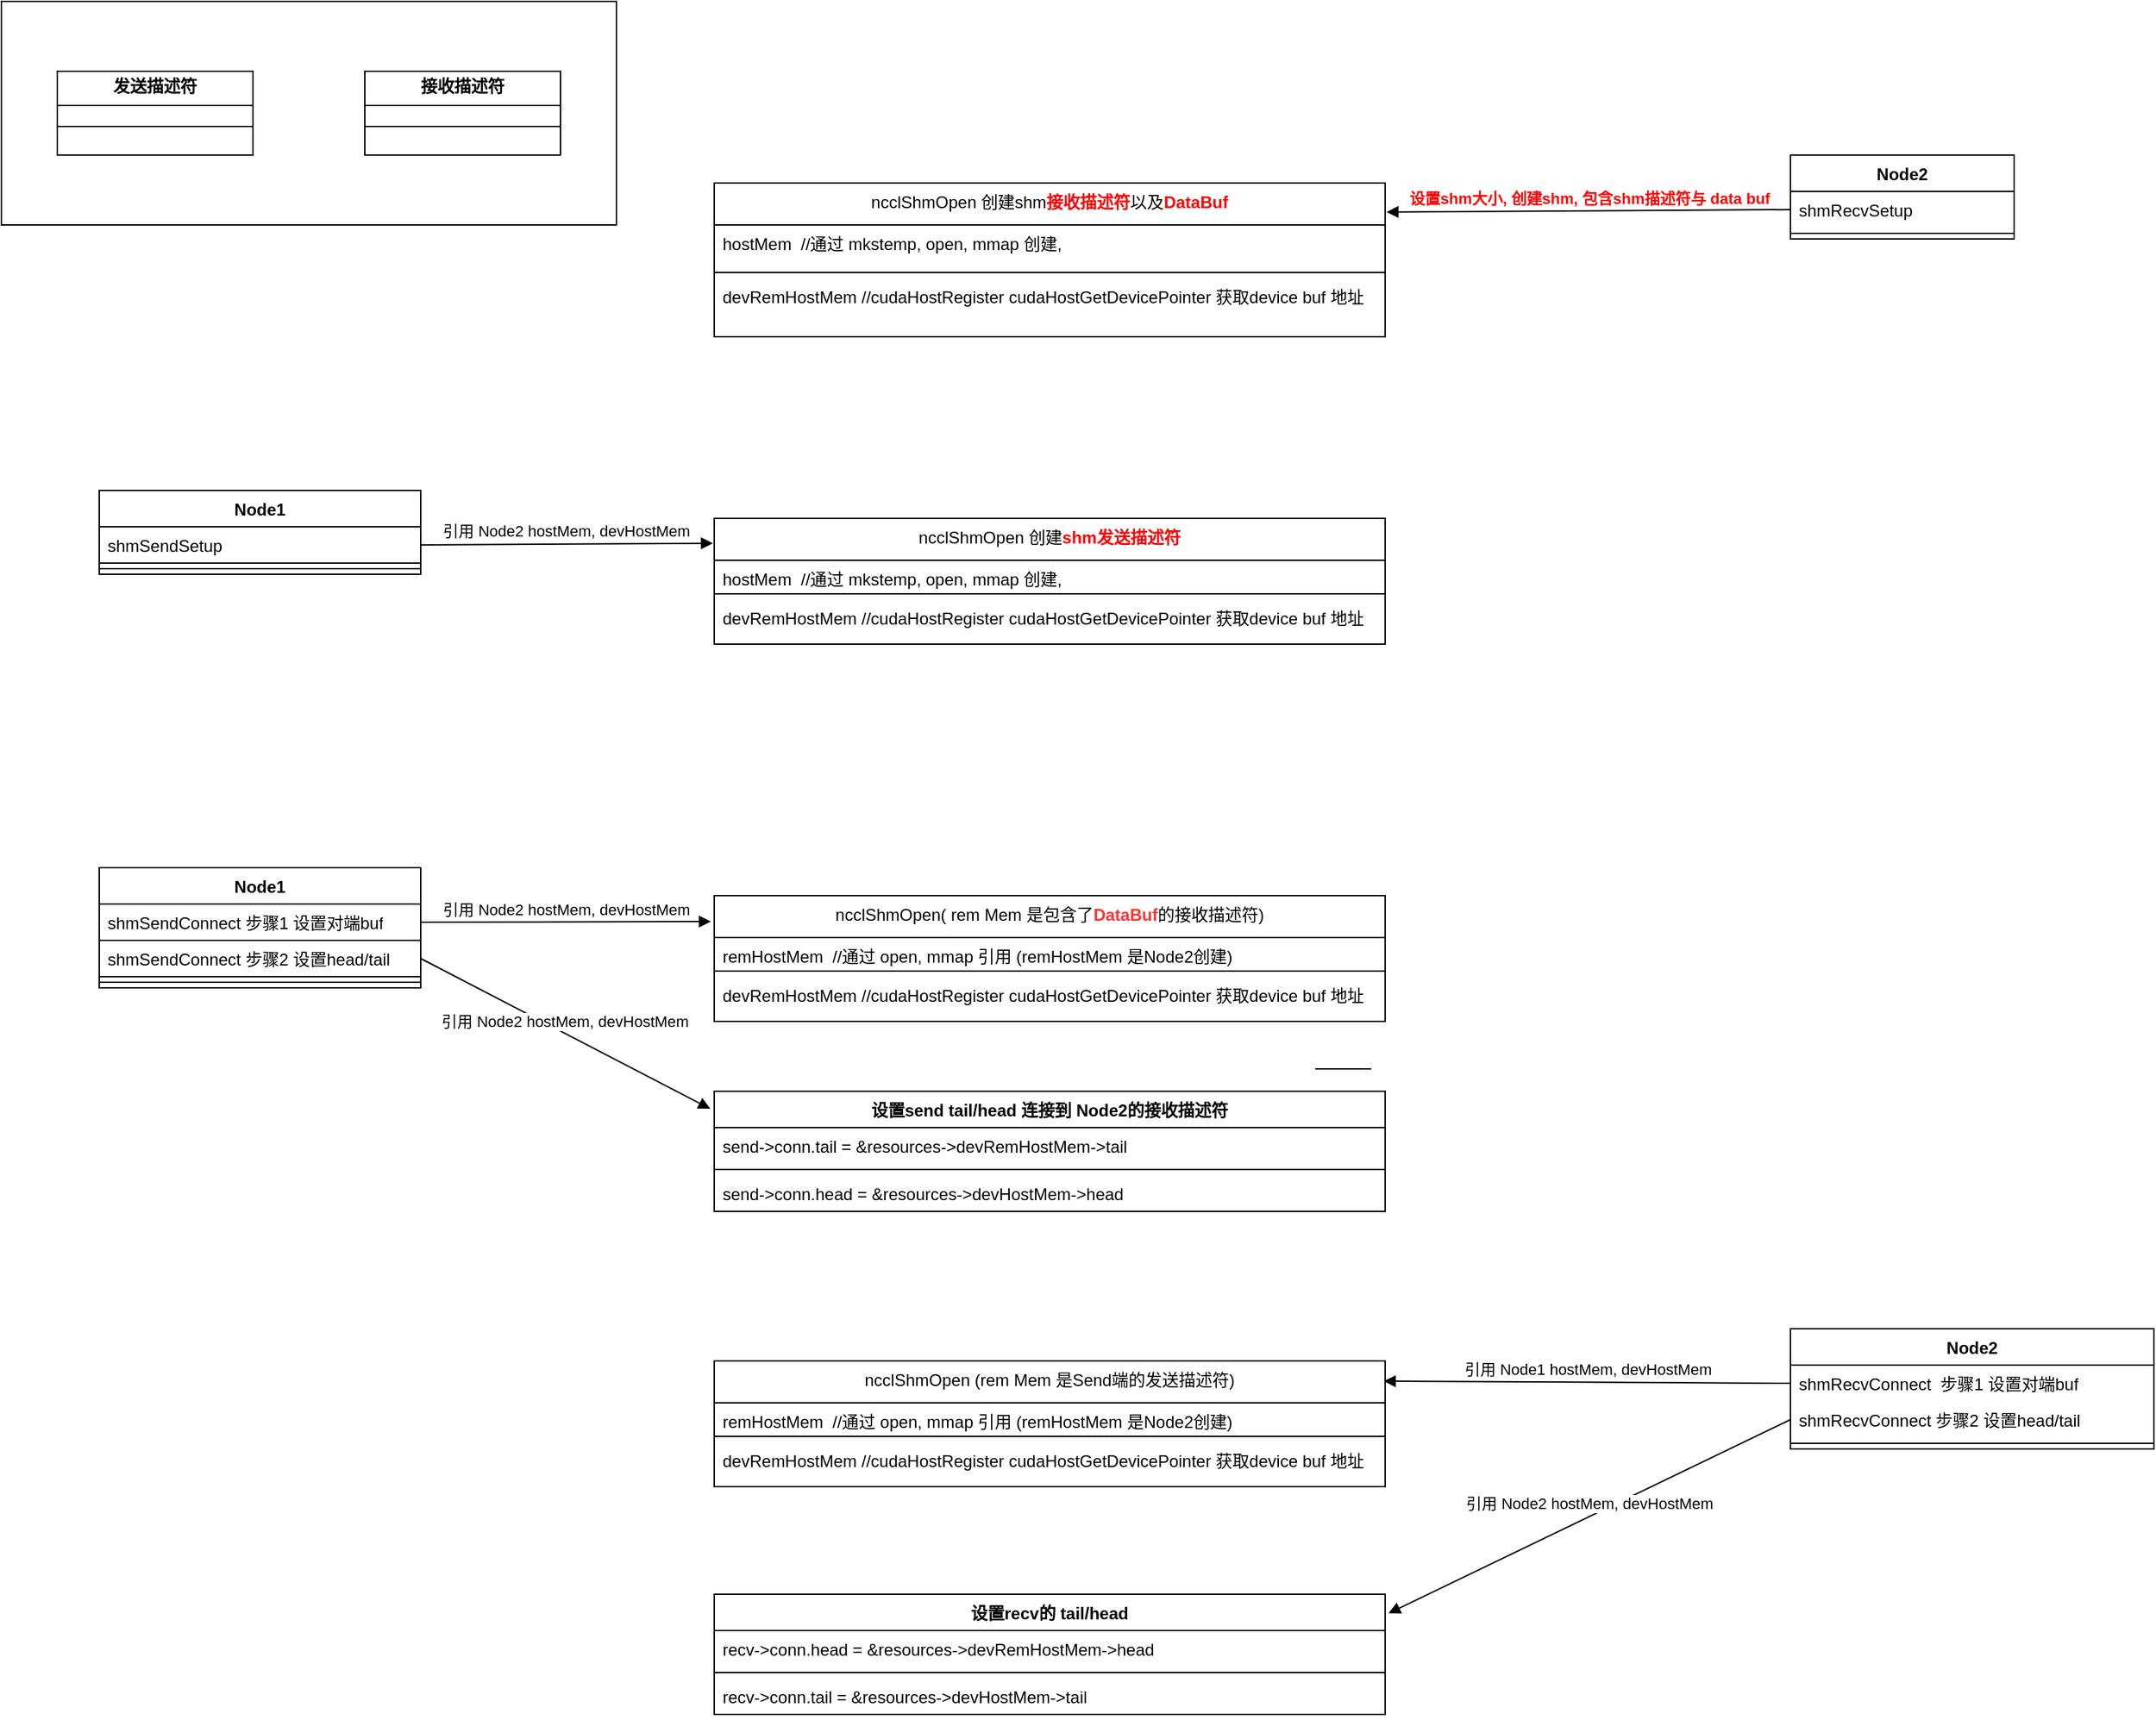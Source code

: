 <mxfile version="24.8.8">
  <diagram name="Page-1" id="Dgcp7kBMrUGKEQ_Mz09O">
    <mxGraphModel dx="3305" dy="923" grid="1" gridSize="10" guides="1" tooltips="1" connect="1" arrows="1" fold="1" page="1" pageScale="1" pageWidth="850" pageHeight="1100" math="0" shadow="0">
      <root>
        <mxCell id="0" />
        <mxCell id="1" parent="0" />
        <mxCell id="ZFk2LEt_zFQZBbhwsWkd-2" value="Node2" style="swimlane;fontStyle=1;align=center;verticalAlign=top;childLayout=stackLayout;horizontal=1;startSize=26;horizontalStack=0;resizeParent=1;resizeParentMax=0;resizeLast=0;collapsible=1;marginBottom=0;whiteSpace=wrap;html=1;" vertex="1" parent="1">
          <mxGeometry x="1000" y="110" width="160" height="60" as="geometry" />
        </mxCell>
        <mxCell id="ZFk2LEt_zFQZBbhwsWkd-3" value="shmRecvSetup" style="text;strokeColor=none;fillColor=none;align=left;verticalAlign=top;spacingLeft=4;spacingRight=4;overflow=hidden;rotatable=0;points=[[0,0.5],[1,0.5]];portConstraint=eastwest;whiteSpace=wrap;html=1;" vertex="1" parent="ZFk2LEt_zFQZBbhwsWkd-2">
          <mxGeometry y="26" width="160" height="26" as="geometry" />
        </mxCell>
        <mxCell id="ZFk2LEt_zFQZBbhwsWkd-4" value="" style="line;strokeWidth=1;fillColor=none;align=left;verticalAlign=middle;spacingTop=-1;spacingLeft=3;spacingRight=3;rotatable=0;labelPosition=right;points=[];portConstraint=eastwest;strokeColor=inherit;" vertex="1" parent="ZFk2LEt_zFQZBbhwsWkd-2">
          <mxGeometry y="52" width="160" height="8" as="geometry" />
        </mxCell>
        <mxCell id="ZFk2LEt_zFQZBbhwsWkd-6" value="Node1" style="swimlane;fontStyle=1;align=center;verticalAlign=top;childLayout=stackLayout;horizontal=1;startSize=26;horizontalStack=0;resizeParent=1;resizeParentMax=0;resizeLast=0;collapsible=1;marginBottom=0;whiteSpace=wrap;html=1;" vertex="1" parent="1">
          <mxGeometry x="-210" y="620" width="230" height="86" as="geometry" />
        </mxCell>
        <mxCell id="ZFk2LEt_zFQZBbhwsWkd-7" value="shmSendConnect 步骤1 设置对端buf" style="text;strokeColor=default;fillColor=none;align=left;verticalAlign=top;spacingLeft=4;spacingRight=4;overflow=hidden;rotatable=0;points=[[0,0.5],[1,0.5]];portConstraint=eastwest;whiteSpace=wrap;html=1;" vertex="1" parent="ZFk2LEt_zFQZBbhwsWkd-6">
          <mxGeometry y="26" width="230" height="26" as="geometry" />
        </mxCell>
        <mxCell id="ZFk2LEt_zFQZBbhwsWkd-32" value="shmSendConnect 步骤2 设置head/tail" style="text;strokeColor=default;fillColor=none;align=left;verticalAlign=top;spacingLeft=4;spacingRight=4;overflow=hidden;rotatable=0;points=[[0,0.5],[1,0.5]];portConstraint=eastwest;whiteSpace=wrap;html=1;" vertex="1" parent="ZFk2LEt_zFQZBbhwsWkd-6">
          <mxGeometry y="52" width="230" height="26" as="geometry" />
        </mxCell>
        <mxCell id="ZFk2LEt_zFQZBbhwsWkd-8" value="" style="line;strokeWidth=1;fillColor=none;align=left;verticalAlign=middle;spacingTop=-1;spacingLeft=3;spacingRight=3;rotatable=0;labelPosition=right;points=[];portConstraint=eastwest;strokeColor=inherit;" vertex="1" parent="ZFk2LEt_zFQZBbhwsWkd-6">
          <mxGeometry y="78" width="230" height="8" as="geometry" />
        </mxCell>
        <mxCell id="ZFk2LEt_zFQZBbhwsWkd-14" value="&lt;span style=&quot;font-weight: 400; text-align: left;&quot;&gt;ncclShmOpen 创建shm&lt;/span&gt;&lt;span style=&quot;text-align: left;&quot;&gt;&lt;font color=&quot;#ff0000&quot;&gt;接收描述符&lt;/font&gt;&lt;/span&gt;&lt;span style=&quot;font-weight: 400; text-align: left;&quot;&gt;以及&lt;/span&gt;&lt;span style=&quot;text-align: left;&quot;&gt;&lt;font color=&quot;#ff0000&quot;&gt;DataBuf&lt;/font&gt;&lt;br&gt;&lt;/span&gt;" style="swimlane;fontStyle=1;align=center;verticalAlign=top;childLayout=stackLayout;horizontal=1;startSize=30;horizontalStack=0;resizeParent=1;resizeParentMax=0;resizeLast=0;collapsible=1;marginBottom=0;whiteSpace=wrap;html=1;" vertex="1" parent="1">
          <mxGeometry x="230" y="130" width="480" height="110" as="geometry" />
        </mxCell>
        <mxCell id="ZFk2LEt_zFQZBbhwsWkd-15" value="hostMem&amp;nbsp; //通过 mkstemp, open, mmap 创建,&amp;nbsp;" style="text;strokeColor=none;fillColor=none;align=left;verticalAlign=top;spacingLeft=4;spacingRight=4;overflow=hidden;rotatable=0;points=[[0,0.5],[1,0.5]];portConstraint=eastwest;whiteSpace=wrap;html=1;" vertex="1" parent="ZFk2LEt_zFQZBbhwsWkd-14">
          <mxGeometry y="30" width="480" height="30" as="geometry" />
        </mxCell>
        <mxCell id="ZFk2LEt_zFQZBbhwsWkd-16" value="" style="line;strokeWidth=1;fillColor=none;align=left;verticalAlign=middle;spacingTop=-1;spacingLeft=3;spacingRight=3;rotatable=0;labelPosition=right;points=[];portConstraint=eastwest;strokeColor=inherit;" vertex="1" parent="ZFk2LEt_zFQZBbhwsWkd-14">
          <mxGeometry y="60" width="480" height="8" as="geometry" />
        </mxCell>
        <mxCell id="ZFk2LEt_zFQZBbhwsWkd-17" value="devRemHostMem //cudaHostRegister cudaHostGetDevicePointer 获取device buf 地址" style="text;strokeColor=none;fillColor=none;align=left;verticalAlign=top;spacingLeft=4;spacingRight=4;overflow=hidden;rotatable=0;points=[[0,0.5],[1,0.5]];portConstraint=eastwest;whiteSpace=wrap;html=1;" vertex="1" parent="ZFk2LEt_zFQZBbhwsWkd-14">
          <mxGeometry y="68" width="480" height="42" as="geometry" />
        </mxCell>
        <mxCell id="ZFk2LEt_zFQZBbhwsWkd-18" value="&lt;b&gt;&lt;font color=&quot;#ff0000&quot;&gt;设置shm大小, 创建shm, 包含shm描述符与 data buf&lt;/font&gt;&lt;/b&gt;" style="html=1;verticalAlign=bottom;endArrow=block;curved=0;rounded=0;exitX=0;exitY=0.5;exitDx=0;exitDy=0;entryX=1.002;entryY=0.189;entryDx=0;entryDy=0;entryPerimeter=0;" edge="1" parent="1" source="ZFk2LEt_zFQZBbhwsWkd-3" target="ZFk2LEt_zFQZBbhwsWkd-14">
          <mxGeometry width="80" relative="1" as="geometry">
            <mxPoint x="110" y="210" as="sourcePoint" />
            <mxPoint x="190" y="210" as="targetPoint" />
          </mxGeometry>
        </mxCell>
        <mxCell id="ZFk2LEt_zFQZBbhwsWkd-19" value="&lt;span style=&quot;font-weight: 400; text-align: left;&quot;&gt;ncclShmOpen( rem Mem 是包含了&lt;/span&gt;&lt;span style=&quot;text-align: left;&quot;&gt;&lt;font color=&quot;#ff3333&quot;&gt;DataBuf&lt;/font&gt;&lt;/span&gt;&lt;span style=&quot;font-weight: 400; text-align: left;&quot;&gt;的接收描述符)&lt;br&gt;&lt;/span&gt;" style="swimlane;fontStyle=1;align=center;verticalAlign=top;childLayout=stackLayout;horizontal=1;startSize=30;horizontalStack=0;resizeParent=1;resizeParentMax=0;resizeLast=0;collapsible=1;marginBottom=0;whiteSpace=wrap;html=1;" vertex="1" parent="1">
          <mxGeometry x="230" y="640" width="480" height="90" as="geometry" />
        </mxCell>
        <mxCell id="ZFk2LEt_zFQZBbhwsWkd-20" value="remHostMem&amp;nbsp; //通过 open, mmap 引用 (remHostMem 是Node2创建)" style="text;strokeColor=none;fillColor=none;align=left;verticalAlign=top;spacingLeft=4;spacingRight=4;overflow=hidden;rotatable=0;points=[[0,0.5],[1,0.5]];portConstraint=eastwest;whiteSpace=wrap;html=1;" vertex="1" parent="ZFk2LEt_zFQZBbhwsWkd-19">
          <mxGeometry y="30" width="480" height="20" as="geometry" />
        </mxCell>
        <mxCell id="ZFk2LEt_zFQZBbhwsWkd-21" value="" style="line;strokeWidth=1;fillColor=none;align=left;verticalAlign=middle;spacingTop=-1;spacingLeft=3;spacingRight=3;rotatable=0;labelPosition=right;points=[];portConstraint=eastwest;strokeColor=inherit;" vertex="1" parent="ZFk2LEt_zFQZBbhwsWkd-19">
          <mxGeometry y="50" width="480" height="8" as="geometry" />
        </mxCell>
        <mxCell id="ZFk2LEt_zFQZBbhwsWkd-22" value="devRemHostMem //cudaHostRegister cudaHostGetDevicePointer 获取device buf 地址" style="text;strokeColor=none;fillColor=none;align=left;verticalAlign=top;spacingLeft=4;spacingRight=4;overflow=hidden;rotatable=0;points=[[0,0.5],[1,0.5]];portConstraint=eastwest;whiteSpace=wrap;html=1;" vertex="1" parent="ZFk2LEt_zFQZBbhwsWkd-19">
          <mxGeometry y="58" width="480" height="32" as="geometry" />
        </mxCell>
        <mxCell id="ZFk2LEt_zFQZBbhwsWkd-23" value="引用 Node2 hostMem, devHostMem" style="html=1;verticalAlign=bottom;endArrow=block;curved=0;rounded=0;exitX=1;exitY=0.5;exitDx=0;exitDy=0;entryX=-0.005;entryY=0.206;entryDx=0;entryDy=0;entryPerimeter=0;" edge="1" parent="1" source="ZFk2LEt_zFQZBbhwsWkd-7" target="ZFk2LEt_zFQZBbhwsWkd-19">
          <mxGeometry width="80" relative="1" as="geometry">
            <mxPoint x="660" y="439" as="sourcePoint" />
            <mxPoint x="586" y="506" as="targetPoint" />
          </mxGeometry>
        </mxCell>
        <mxCell id="ZFk2LEt_zFQZBbhwsWkd-28" value="设置send tail/head 连接到 Node2的接收描述符" style="swimlane;fontStyle=1;align=center;verticalAlign=top;childLayout=stackLayout;horizontal=1;startSize=26;horizontalStack=0;resizeParent=1;resizeParentMax=0;resizeLast=0;collapsible=1;marginBottom=0;whiteSpace=wrap;html=1;" vertex="1" parent="1">
          <mxGeometry x="230" y="780" width="480" height="86" as="geometry" />
        </mxCell>
        <UserObject label="send-&gt;conn.tail = &amp;resources-&gt;devRemHostMem-&gt;tail" link="send-&gt;conn.tail = &amp;resources-&gt;devRemHostMem-&gt;tail" id="ZFk2LEt_zFQZBbhwsWkd-29">
          <mxCell style="text;strokeColor=none;fillColor=none;align=left;verticalAlign=top;spacingLeft=4;spacingRight=4;overflow=hidden;rotatable=0;points=[[0,0.5],[1,0.5]];portConstraint=eastwest;whiteSpace=wrap;html=1;" vertex="1" parent="ZFk2LEt_zFQZBbhwsWkd-28">
            <mxGeometry y="26" width="480" height="26" as="geometry" />
          </mxCell>
        </UserObject>
        <mxCell id="ZFk2LEt_zFQZBbhwsWkd-30" value="" style="line;strokeWidth=1;fillColor=none;align=left;verticalAlign=middle;spacingTop=-1;spacingLeft=3;spacingRight=3;rotatable=0;labelPosition=right;points=[];portConstraint=eastwest;strokeColor=inherit;" vertex="1" parent="ZFk2LEt_zFQZBbhwsWkd-28">
          <mxGeometry y="52" width="480" height="8" as="geometry" />
        </mxCell>
        <mxCell id="ZFk2LEt_zFQZBbhwsWkd-31" value="send-&amp;gt;conn.head = &amp;amp;resources-&amp;gt;devHostMem-&amp;gt;head" style="text;strokeColor=none;fillColor=none;align=left;verticalAlign=top;spacingLeft=4;spacingRight=4;overflow=hidden;rotatable=0;points=[[0,0.5],[1,0.5]];portConstraint=eastwest;whiteSpace=wrap;html=1;" vertex="1" parent="ZFk2LEt_zFQZBbhwsWkd-28">
          <mxGeometry y="60" width="480" height="26" as="geometry" />
        </mxCell>
        <mxCell id="ZFk2LEt_zFQZBbhwsWkd-33" value="引用 Node2 hostMem, devHostMem" style="html=1;verticalAlign=bottom;endArrow=block;curved=0;rounded=0;exitX=1;exitY=0.5;exitDx=0;exitDy=0;entryX=-0.006;entryY=0.146;entryDx=0;entryDy=0;entryPerimeter=0;" edge="1" parent="1" source="ZFk2LEt_zFQZBbhwsWkd-32" target="ZFk2LEt_zFQZBbhwsWkd-28">
          <mxGeometry width="80" relative="1" as="geometry">
            <mxPoint x="30" y="669" as="sourcePoint" />
            <mxPoint x="238" y="669" as="targetPoint" />
          </mxGeometry>
        </mxCell>
        <mxCell id="ZFk2LEt_zFQZBbhwsWkd-34" value="Node2" style="swimlane;fontStyle=1;align=center;verticalAlign=top;childLayout=stackLayout;horizontal=1;startSize=26;horizontalStack=0;resizeParent=1;resizeParentMax=0;resizeLast=0;collapsible=1;marginBottom=0;whiteSpace=wrap;html=1;" vertex="1" parent="1">
          <mxGeometry x="1000" y="950" width="260" height="86" as="geometry" />
        </mxCell>
        <mxCell id="ZFk2LEt_zFQZBbhwsWkd-35" value="shmRecvConnect&amp;nbsp;&amp;nbsp;步骤1 设置对端buf" style="text;strokeColor=none;fillColor=none;align=left;verticalAlign=top;spacingLeft=4;spacingRight=4;overflow=hidden;rotatable=0;points=[[0,0.5],[1,0.5]];portConstraint=eastwest;whiteSpace=wrap;html=1;" vertex="1" parent="ZFk2LEt_zFQZBbhwsWkd-34">
          <mxGeometry y="26" width="260" height="26" as="geometry" />
        </mxCell>
        <mxCell id="ZFk2LEt_zFQZBbhwsWkd-55" value="shmRecvConnect&amp;nbsp;步骤2 设置head/tail" style="text;strokeColor=none;fillColor=none;align=left;verticalAlign=top;spacingLeft=4;spacingRight=4;overflow=hidden;rotatable=0;points=[[0,0.5],[1,0.5]];portConstraint=eastwest;whiteSpace=wrap;html=1;" vertex="1" parent="ZFk2LEt_zFQZBbhwsWkd-34">
          <mxGeometry y="52" width="260" height="26" as="geometry" />
        </mxCell>
        <mxCell id="ZFk2LEt_zFQZBbhwsWkd-36" value="" style="line;strokeWidth=1;fillColor=none;align=left;verticalAlign=middle;spacingTop=-1;spacingLeft=3;spacingRight=3;rotatable=0;labelPosition=right;points=[];portConstraint=eastwest;strokeColor=inherit;" vertex="1" parent="ZFk2LEt_zFQZBbhwsWkd-34">
          <mxGeometry y="78" width="260" height="8" as="geometry" />
        </mxCell>
        <mxCell id="ZFk2LEt_zFQZBbhwsWkd-37" value="设置recv的 tail/head" style="swimlane;fontStyle=1;align=center;verticalAlign=top;childLayout=stackLayout;horizontal=1;startSize=26;horizontalStack=0;resizeParent=1;resizeParentMax=0;resizeLast=0;collapsible=1;marginBottom=0;whiteSpace=wrap;html=1;" vertex="1" parent="1">
          <mxGeometry x="230" y="1140" width="480" height="86" as="geometry" />
        </mxCell>
        <UserObject label="recv-&amp;gt;conn.head = &amp;amp;resources-&amp;gt;devRemHostMem-&amp;gt;head" link="send-&gt;conn.tail = &amp;resources-&gt;devRemHostMem-&gt;tail" id="ZFk2LEt_zFQZBbhwsWkd-38">
          <mxCell style="text;strokeColor=none;fillColor=none;align=left;verticalAlign=top;spacingLeft=4;spacingRight=4;overflow=hidden;rotatable=0;points=[[0,0.5],[1,0.5]];portConstraint=eastwest;whiteSpace=wrap;html=1;" vertex="1" parent="ZFk2LEt_zFQZBbhwsWkd-37">
            <mxGeometry y="26" width="480" height="26" as="geometry" />
          </mxCell>
        </UserObject>
        <mxCell id="ZFk2LEt_zFQZBbhwsWkd-39" value="" style="line;strokeWidth=1;fillColor=none;align=left;verticalAlign=middle;spacingTop=-1;spacingLeft=3;spacingRight=3;rotatable=0;labelPosition=right;points=[];portConstraint=eastwest;strokeColor=inherit;" vertex="1" parent="ZFk2LEt_zFQZBbhwsWkd-37">
          <mxGeometry y="52" width="480" height="8" as="geometry" />
        </mxCell>
        <mxCell id="ZFk2LEt_zFQZBbhwsWkd-40" value="recv-&amp;gt;conn.tail = &amp;amp;resources-&amp;gt;devHostMem-&amp;gt;tail" style="text;strokeColor=none;fillColor=none;align=left;verticalAlign=top;spacingLeft=4;spacingRight=4;overflow=hidden;rotatable=0;points=[[0,0.5],[1,0.5]];portConstraint=eastwest;whiteSpace=wrap;html=1;" vertex="1" parent="ZFk2LEt_zFQZBbhwsWkd-37">
          <mxGeometry y="60" width="480" height="26" as="geometry" />
        </mxCell>
        <mxCell id="ZFk2LEt_zFQZBbhwsWkd-41" value="" style="line;strokeWidth=1;fillColor=none;align=left;verticalAlign=middle;spacingTop=-1;spacingLeft=3;spacingRight=3;rotatable=0;labelPosition=right;points=[];portConstraint=eastwest;strokeColor=inherit;" vertex="1" parent="1">
          <mxGeometry x="660" y="760" width="40" height="8" as="geometry" />
        </mxCell>
        <mxCell id="ZFk2LEt_zFQZBbhwsWkd-42" value="Node1" style="swimlane;fontStyle=1;align=center;verticalAlign=top;childLayout=stackLayout;horizontal=1;startSize=26;horizontalStack=0;resizeParent=1;resizeParentMax=0;resizeLast=0;collapsible=1;marginBottom=0;whiteSpace=wrap;html=1;" vertex="1" parent="1">
          <mxGeometry x="-210" y="350" width="230" height="60" as="geometry" />
        </mxCell>
        <mxCell id="ZFk2LEt_zFQZBbhwsWkd-43" value="shmSendSetup" style="text;strokeColor=default;fillColor=none;align=left;verticalAlign=top;spacingLeft=4;spacingRight=4;overflow=hidden;rotatable=0;points=[[0,0.5],[1,0.5]];portConstraint=eastwest;whiteSpace=wrap;html=1;" vertex="1" parent="ZFk2LEt_zFQZBbhwsWkd-42">
          <mxGeometry y="26" width="230" height="26" as="geometry" />
        </mxCell>
        <mxCell id="ZFk2LEt_zFQZBbhwsWkd-45" value="" style="line;strokeWidth=1;fillColor=none;align=left;verticalAlign=middle;spacingTop=-1;spacingLeft=3;spacingRight=3;rotatable=0;labelPosition=right;points=[];portConstraint=eastwest;strokeColor=inherit;" vertex="1" parent="ZFk2LEt_zFQZBbhwsWkd-42">
          <mxGeometry y="52" width="230" height="8" as="geometry" />
        </mxCell>
        <mxCell id="ZFk2LEt_zFQZBbhwsWkd-46" value="&lt;span style=&quot;font-weight: 400; text-align: left;&quot;&gt;ncclShmOpen 创建&lt;/span&gt;&lt;span style=&quot;text-align: left;&quot;&gt;&lt;font color=&quot;#ff0000&quot;&gt;shm发送描述符&lt;/font&gt;&lt;br&gt;&lt;/span&gt;" style="swimlane;fontStyle=1;align=center;verticalAlign=top;childLayout=stackLayout;horizontal=1;startSize=30;horizontalStack=0;resizeParent=1;resizeParentMax=0;resizeLast=0;collapsible=1;marginBottom=0;whiteSpace=wrap;html=1;" vertex="1" parent="1">
          <mxGeometry x="230" y="370" width="480" height="90" as="geometry" />
        </mxCell>
        <mxCell id="ZFk2LEt_zFQZBbhwsWkd-47" value="hostMem&amp;nbsp; //通过 mkstemp, open, mmap 创建,&amp;nbsp;" style="text;strokeColor=none;fillColor=none;align=left;verticalAlign=top;spacingLeft=4;spacingRight=4;overflow=hidden;rotatable=0;points=[[0,0.5],[1,0.5]];portConstraint=eastwest;whiteSpace=wrap;html=1;" vertex="1" parent="ZFk2LEt_zFQZBbhwsWkd-46">
          <mxGeometry y="30" width="480" height="20" as="geometry" />
        </mxCell>
        <mxCell id="ZFk2LEt_zFQZBbhwsWkd-48" value="" style="line;strokeWidth=1;fillColor=none;align=left;verticalAlign=middle;spacingTop=-1;spacingLeft=3;spacingRight=3;rotatable=0;labelPosition=right;points=[];portConstraint=eastwest;strokeColor=inherit;" vertex="1" parent="ZFk2LEt_zFQZBbhwsWkd-46">
          <mxGeometry y="50" width="480" height="8" as="geometry" />
        </mxCell>
        <mxCell id="ZFk2LEt_zFQZBbhwsWkd-49" value="devRemHostMem //cudaHostRegister cudaHostGetDevicePointer 获取device buf 地址" style="text;strokeColor=none;fillColor=none;align=left;verticalAlign=top;spacingLeft=4;spacingRight=4;overflow=hidden;rotatable=0;points=[[0,0.5],[1,0.5]];portConstraint=eastwest;whiteSpace=wrap;html=1;" vertex="1" parent="ZFk2LEt_zFQZBbhwsWkd-46">
          <mxGeometry y="58" width="480" height="32" as="geometry" />
        </mxCell>
        <mxCell id="ZFk2LEt_zFQZBbhwsWkd-50" value="引用 Node2 hostMem, devHostMem" style="html=1;verticalAlign=bottom;endArrow=block;curved=0;rounded=0;exitX=1;exitY=0.5;exitDx=0;exitDy=0;entryX=-0.002;entryY=0.198;entryDx=0;entryDy=0;entryPerimeter=0;" edge="1" parent="1" source="ZFk2LEt_zFQZBbhwsWkd-43" target="ZFk2LEt_zFQZBbhwsWkd-46">
          <mxGeometry width="80" relative="1" as="geometry">
            <mxPoint x="30" y="669" as="sourcePoint" />
            <mxPoint x="238" y="669" as="targetPoint" />
          </mxGeometry>
        </mxCell>
        <mxCell id="ZFk2LEt_zFQZBbhwsWkd-51" value="&lt;span style=&quot;font-weight: 400; text-align: left;&quot;&gt;ncclShmOpen (rem Mem 是Send端的发送描述符)&lt;br&gt;&lt;/span&gt;" style="swimlane;fontStyle=1;align=center;verticalAlign=top;childLayout=stackLayout;horizontal=1;startSize=30;horizontalStack=0;resizeParent=1;resizeParentMax=0;resizeLast=0;collapsible=1;marginBottom=0;whiteSpace=wrap;html=1;" vertex="1" parent="1">
          <mxGeometry x="230" y="973" width="480" height="90" as="geometry" />
        </mxCell>
        <mxCell id="ZFk2LEt_zFQZBbhwsWkd-52" value="remHostMem&amp;nbsp; //通过 open, mmap 引用 (remHostMem 是Node2创建)" style="text;strokeColor=none;fillColor=none;align=left;verticalAlign=top;spacingLeft=4;spacingRight=4;overflow=hidden;rotatable=0;points=[[0,0.5],[1,0.5]];portConstraint=eastwest;whiteSpace=wrap;html=1;" vertex="1" parent="ZFk2LEt_zFQZBbhwsWkd-51">
          <mxGeometry y="30" width="480" height="20" as="geometry" />
        </mxCell>
        <mxCell id="ZFk2LEt_zFQZBbhwsWkd-53" value="" style="line;strokeWidth=1;fillColor=none;align=left;verticalAlign=middle;spacingTop=-1;spacingLeft=3;spacingRight=3;rotatable=0;labelPosition=right;points=[];portConstraint=eastwest;strokeColor=inherit;" vertex="1" parent="ZFk2LEt_zFQZBbhwsWkd-51">
          <mxGeometry y="50" width="480" height="8" as="geometry" />
        </mxCell>
        <mxCell id="ZFk2LEt_zFQZBbhwsWkd-54" value="devRemHostMem //cudaHostRegister cudaHostGetDevicePointer 获取device buf 地址" style="text;strokeColor=none;fillColor=none;align=left;verticalAlign=top;spacingLeft=4;spacingRight=4;overflow=hidden;rotatable=0;points=[[0,0.5],[1,0.5]];portConstraint=eastwest;whiteSpace=wrap;html=1;" vertex="1" parent="ZFk2LEt_zFQZBbhwsWkd-51">
          <mxGeometry y="58" width="480" height="32" as="geometry" />
        </mxCell>
        <mxCell id="ZFk2LEt_zFQZBbhwsWkd-56" value="引用 Node1 hostMem, devHostMem" style="html=1;verticalAlign=bottom;endArrow=block;curved=0;rounded=0;exitX=0;exitY=0.5;exitDx=0;exitDy=0;entryX=0.998;entryY=0.161;entryDx=0;entryDy=0;entryPerimeter=0;" edge="1" parent="1" source="ZFk2LEt_zFQZBbhwsWkd-35" target="ZFk2LEt_zFQZBbhwsWkd-51">
          <mxGeometry width="80" relative="1" as="geometry">
            <mxPoint x="30" y="669" as="sourcePoint" />
            <mxPoint x="238" y="669" as="targetPoint" />
          </mxGeometry>
        </mxCell>
        <mxCell id="ZFk2LEt_zFQZBbhwsWkd-57" value="引用 Node2 hostMem, devHostMem" style="html=1;verticalAlign=bottom;endArrow=block;curved=0;rounded=0;exitX=0;exitY=0.5;exitDx=0;exitDy=0;entryX=1.005;entryY=0.159;entryDx=0;entryDy=0;entryPerimeter=0;" edge="1" parent="1" source="ZFk2LEt_zFQZBbhwsWkd-55" target="ZFk2LEt_zFQZBbhwsWkd-37">
          <mxGeometry width="80" relative="1" as="geometry">
            <mxPoint x="30" y="695" as="sourcePoint" />
            <mxPoint x="237" y="803" as="targetPoint" />
          </mxGeometry>
        </mxCell>
        <mxCell id="ZFk2LEt_zFQZBbhwsWkd-60" value="" style="rounded=0;whiteSpace=wrap;html=1;" vertex="1" parent="1">
          <mxGeometry x="-280" width="440" height="160" as="geometry" />
        </mxCell>
        <mxCell id="ZFk2LEt_zFQZBbhwsWkd-58" value="&lt;p style=&quot;margin:0px;margin-top:4px;text-align:center;&quot;&gt;&lt;b&gt;发送描述符&lt;/b&gt;&lt;/p&gt;&lt;hr size=&quot;1&quot; style=&quot;border-style:solid;&quot;&gt;&lt;div style=&quot;height:2px;&quot;&gt;&lt;/div&gt;&lt;hr size=&quot;1&quot; style=&quot;border-style:solid;&quot;&gt;&lt;div style=&quot;height:2px;&quot;&gt;&lt;/div&gt;" style="verticalAlign=top;align=left;overflow=fill;html=1;whiteSpace=wrap;" vertex="1" parent="1">
          <mxGeometry x="-240" y="50" width="140" height="60" as="geometry" />
        </mxCell>
        <mxCell id="ZFk2LEt_zFQZBbhwsWkd-59" value="&lt;p style=&quot;margin:0px;margin-top:4px;text-align:center;&quot;&gt;&lt;b&gt;接收描述符&lt;/b&gt;&lt;/p&gt;&lt;hr size=&quot;1&quot; style=&quot;border-style:solid;&quot;&gt;&lt;div style=&quot;height:2px;&quot;&gt;&lt;/div&gt;&lt;hr size=&quot;1&quot; style=&quot;border-style:solid;&quot;&gt;&lt;div style=&quot;height:2px;&quot;&gt;&lt;/div&gt;" style="verticalAlign=top;align=left;overflow=fill;html=1;whiteSpace=wrap;" vertex="1" parent="1">
          <mxGeometry x="-20" y="50" width="140" height="60" as="geometry" />
        </mxCell>
      </root>
    </mxGraphModel>
  </diagram>
</mxfile>
